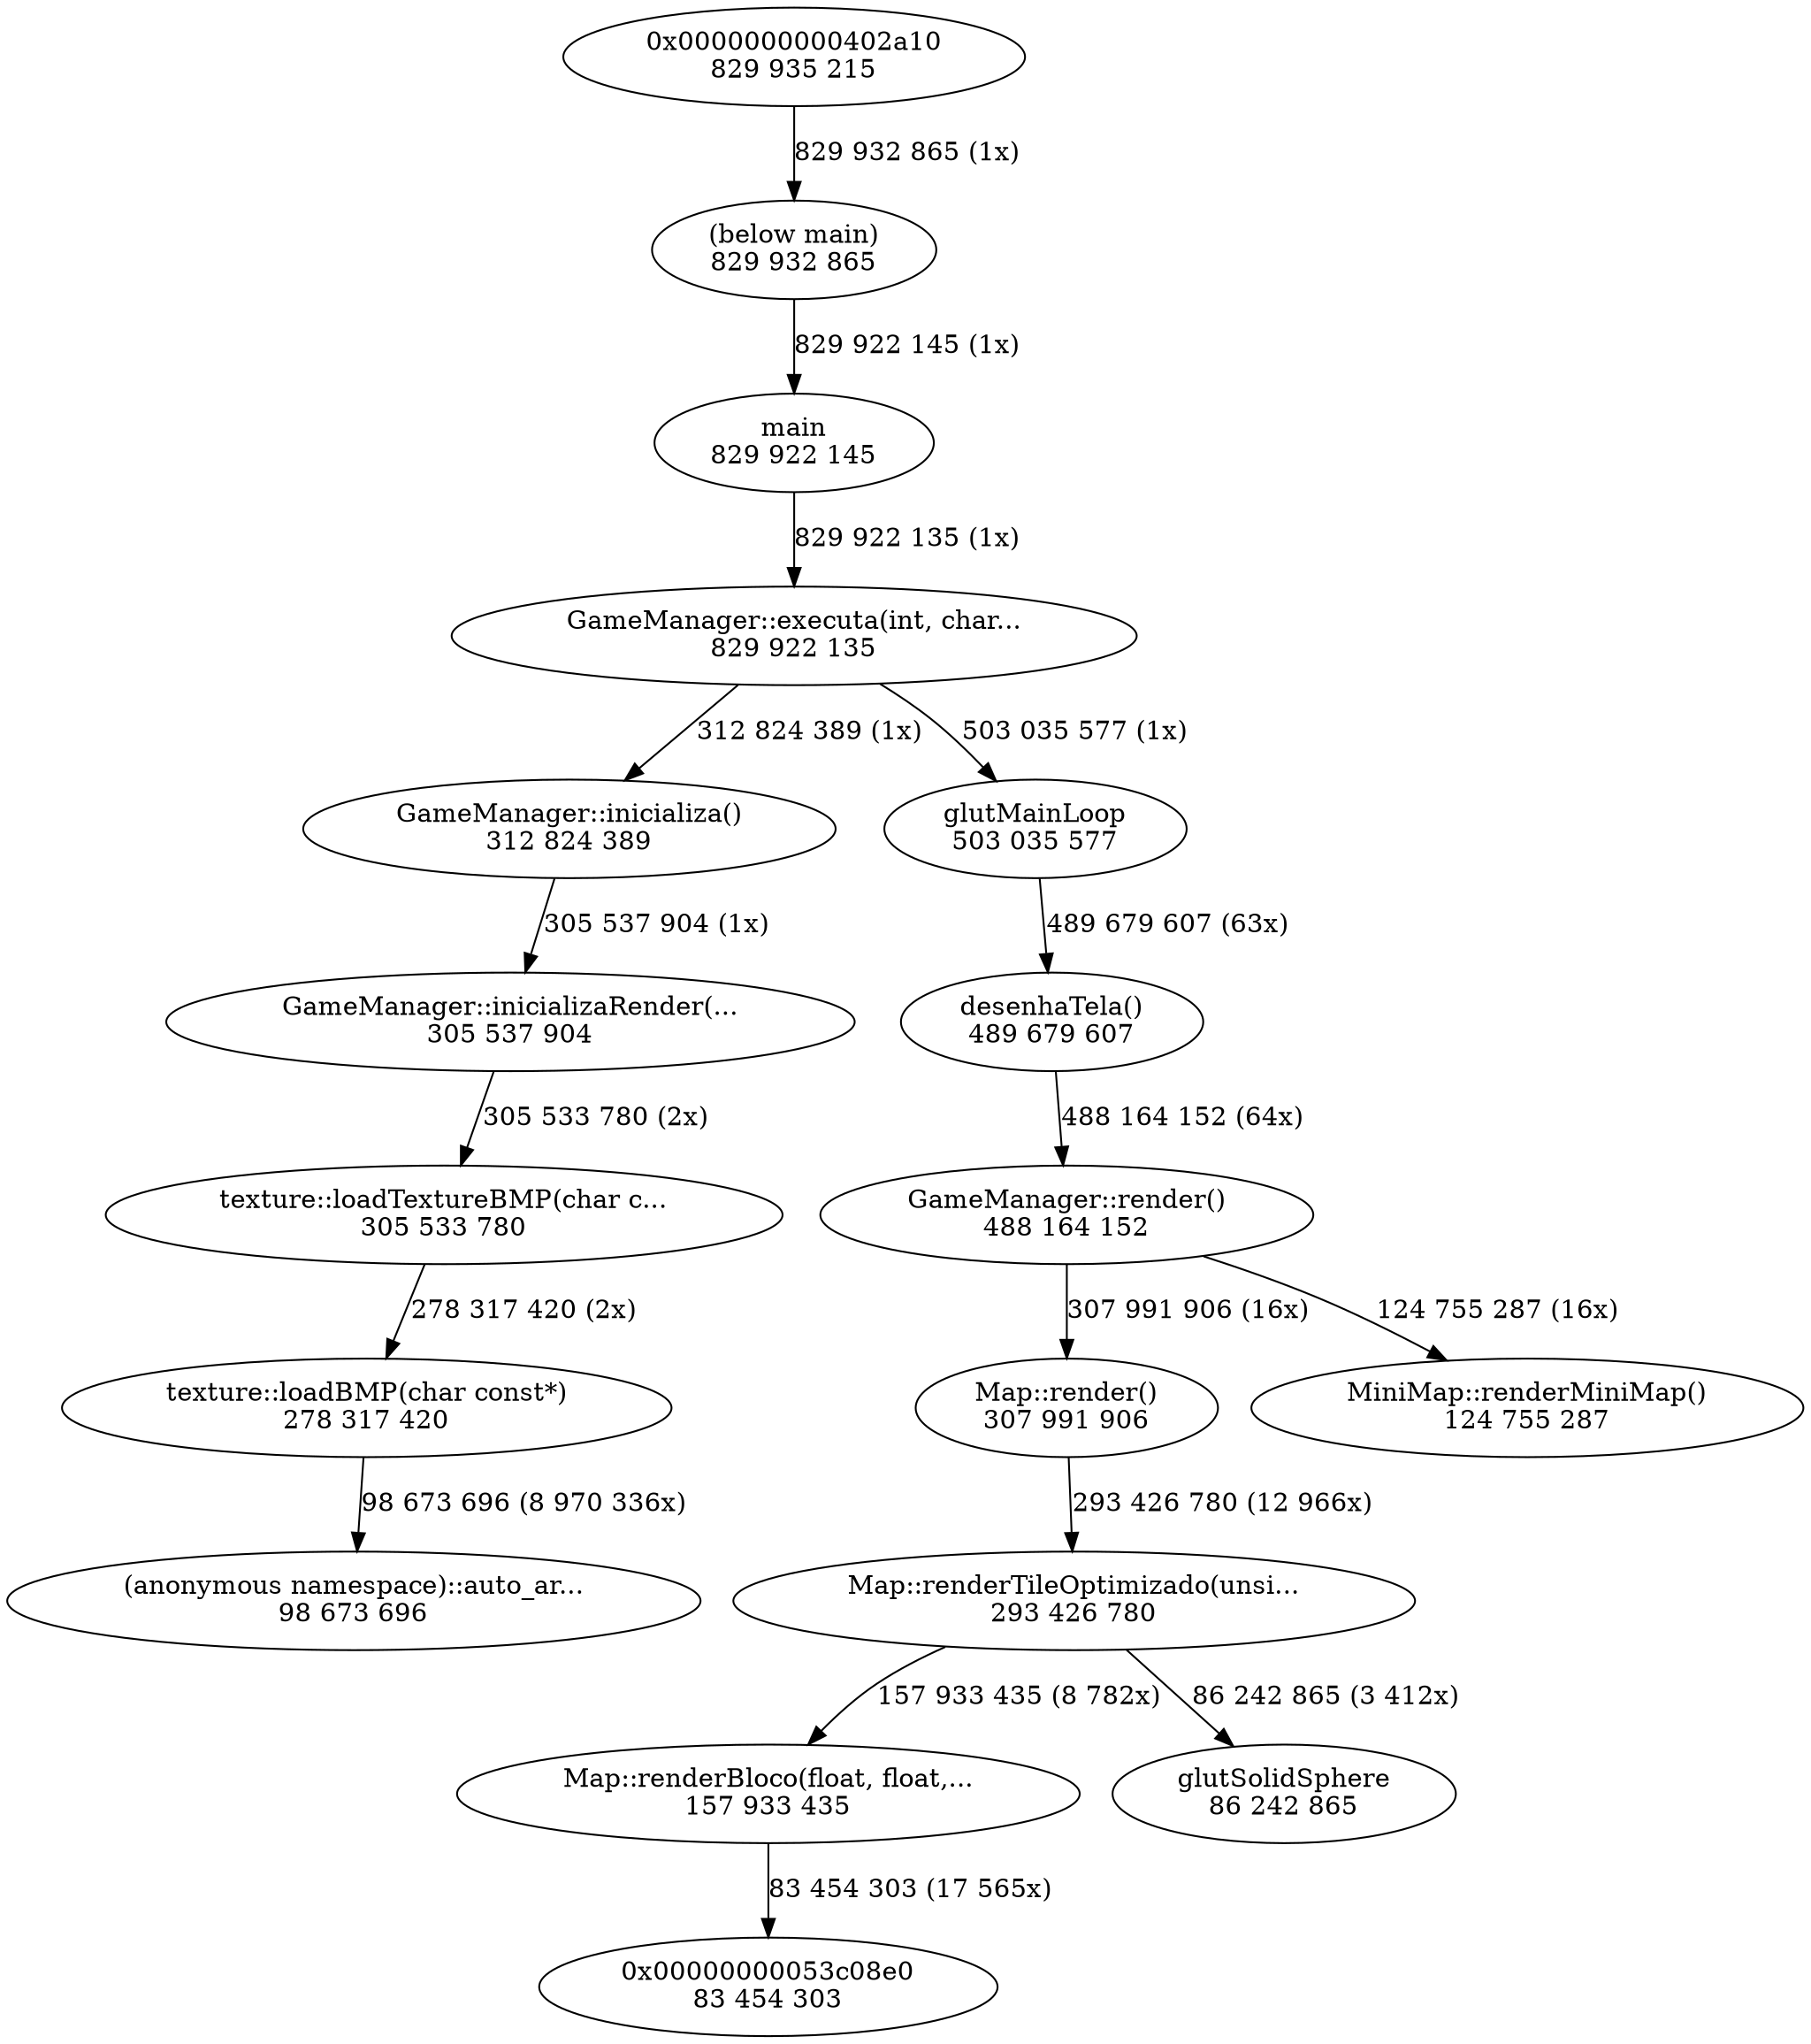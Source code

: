 digraph "callgraph" {
  F1a5de18 [label="(below main)\n829 932 865"];
  F1fa5d08 [label="0x00000000053c08e0\n83 454 303"];
  F1895008 [label="0x0000000000402a10\n829 935 215"];
  F1a60258 [label="main\n829 922 145"];
  F2317598 [label="(anonymous namespace)::auto_ar...\n98 673 696"];
  F2318648 [label="texture::loadBMP(char const*)\n278 317 420"];
  F2320448 [label="texture::loadTextureBMP(char c...\n305 533 780"];
  F2368c68 [label="Map::renderTileOptimizado(unsi...\n293 426 780"];
  F23820b8 [label="Map::renderBloco(float, float,...\n157 933 435"];
  F23873d8 [label="Map::render()\n307 991 906"];
  F239b8c8 [label="MiniMap::renderMiniMap()\n124 755 287"];
  F23fedf8 [label="GameManager::inicializaRender(...\n305 537 904"];
  F2402788 [label="desenhaTela()\n489 679 607"];
  F2402f08 [label="GameManager::render()\n488 164 152"];
  F240b098 [label="GameManager::inicializa()\n312 824 389"];
  F240ecd8 [label="GameManager::executa(int, char...\n829 922 135"];
  F2384428 [label="glutSolidSphere\n86 242 865"];
  F2419778 [label="glutMainLoop\n503 035 577"];
  F1895008 -> F1a5de18 [weight=3,label="829 932 865 (1x)"];
  F1a5de18 -> F1a60258 [weight=3,label="829 922 145 (1x)"];
  F1a60258 -> F240ecd8 [weight=3,label="829 922 135 (1x)"];
  F2318648 -> F2317598 [weight=2,label="98 673 696 (8 970 336x)"];
  F2320448 -> F2318648 [weight=2,label="278 317 420 (2x)"];
  F2368c68 -> F23820b8 [weight=2,label="157 933 435 (8 782x)"];
  F2368c68 -> F2384428 [weight=2,label="86 242 865 (3 412x)"];
  F23820b8 -> F1fa5d08 [weight=2,label="83 454 303 (17 565x)"];
  F23873d8 -> F2368c68 [weight=2,label="293 426 780 (12 966x)"];
  F23fedf8 -> F2320448 [weight=2,label="305 533 780 (2x)"];
  F2402788 -> F2402f08 [weight=2,label="488 164 152 (64x)"];
  F2402f08 -> F23873d8 [weight=2,label="307 991 906 (16x)"];
  F2402f08 -> F239b8c8 [weight=2,label="124 755 287 (16x)"];
  F240b098 -> F23fedf8 [weight=2,label="305 537 904 (1x)"];
  F240ecd8 -> F240b098 [weight=2,label="312 824 389 (1x)"];
  F240ecd8 -> F2419778 [weight=2,label="503 035 577 (1x)"];
  F2419778 -> F2402788 [weight=2,label="489 679 607 (63x)"];
}
